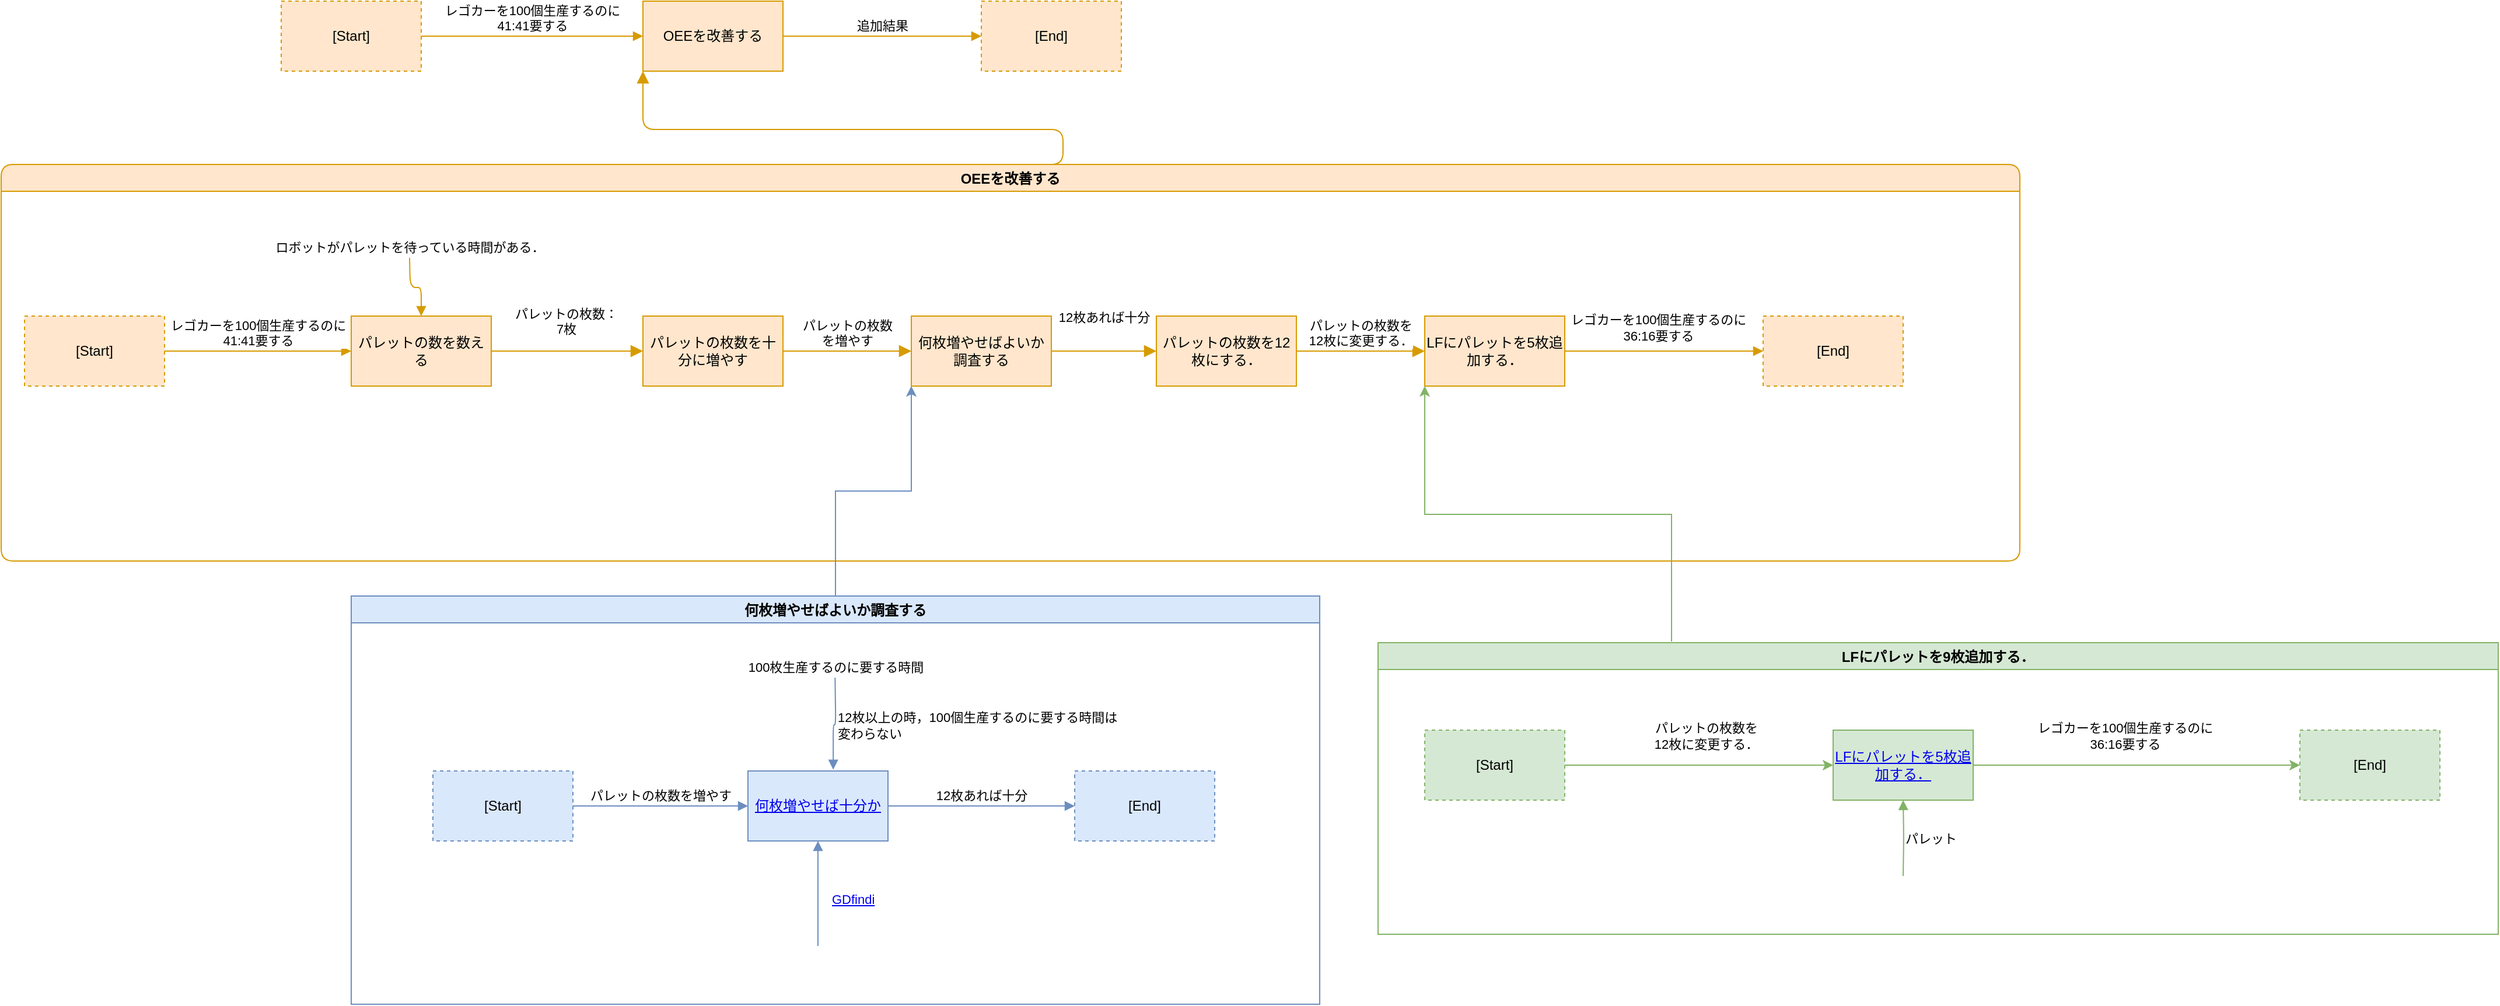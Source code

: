 <mxfile version="13.6.2"><diagram id="0FeBkGhMb_AyW_3a-J35" name="Page-1"><mxGraphModel dx="2550" dy="663" grid="1" gridSize="10" guides="1" tooltips="1" connect="1" arrows="1" fold="1" page="1" pageScale="1" pageWidth="827" pageHeight="1169" math="0" shadow="0"><root><mxCell id="0"/><mxCell id="1" parent="0"/><mxCell id="3yRVkdb-NrFRVzSZ9JEI-1" value="OEEを改善する" style="rounded=0;whiteSpace=wrap;html=1;pd3layer=topic;pd3type=action;fillColor=#ffe6cc;strokeColor=#d79b00;" parent="1" vertex="1"><mxGeometry x="110" y="110" width="120" height="60" as="geometry"/></mxCell><mxCell id="3yRVkdb-NrFRVzSZ9JEI-8" value="[Start]" style="rounded=0;whiteSpace=wrap;html=1;dashed=1;pd3layer=topic;pd3type=action;pd3action=start;fillColor=#ffe6cc;strokeColor=#d79b00;" parent="1" vertex="1"><mxGeometry x="-200" y="110" width="120" height="60" as="geometry"/></mxCell><mxCell id="3yRVkdb-NrFRVzSZ9JEI-10" value="[End]" style="rounded=0;whiteSpace=wrap;html=1;dashed=1;pd3layer=topic;fillColor=#ffe6cc;pd3type=action;pd3action=end;strokeColor=#d79b00;" parent="1" vertex="1"><mxGeometry x="400" y="110" width="120" height="60" as="geometry"/></mxCell><mxCell id="3yRVkdb-NrFRVzSZ9JEI-11" value="OEEを改善する" style="swimlane;rounded=1;pd3type=container;containertype=ecpd3layer=topic;fillColor=#ffe6cc;strokeColor=#d79b00;" parent="1" vertex="1"><mxGeometry x="-440" y="250" width="1730" height="340" as="geometry"/></mxCell><mxCell id="3yRVkdb-NrFRVzSZ9JEI-35" value="パレットの数を数える" style="rounded=0;whiteSpace=wrap;html=1;pd3layer=topic;pd3type=action;pd3action=ECDC;fillColor=#ffe6cc;strokeColor=#d79b00;" parent="3yRVkdb-NrFRVzSZ9JEI-11" vertex="1"><mxGeometry x="300" y="130" width="120" height="60" as="geometry"/></mxCell><mxCell id="3yRVkdb-NrFRVzSZ9JEI-36" value="パレットの枚数を十分に増やす" style="rounded=0;whiteSpace=wrap;html=1;pd3layer=topic;pd3type=action;pd3action=ECIA;fillColor=#ffe6cc;strokeColor=#d79b00;" parent="3yRVkdb-NrFRVzSZ9JEI-11" vertex="1"><mxGeometry x="550" y="130" width="120" height="60" as="geometry"/></mxCell><mxCell id="3yRVkdb-NrFRVzSZ9JEI-37" value="何枚増やせばよいか調査する" style="rounded=0;whiteSpace=wrap;html=1;pd3layer=topic;pd3type=action;pd3action=ECEV;fillColor=#ffe6cc;strokeColor=#d79b00;" parent="3yRVkdb-NrFRVzSZ9JEI-11" vertex="1"><mxGeometry x="780" y="130" width="120" height="60" as="geometry"/></mxCell><mxCell id="3yRVkdb-NrFRVzSZ9JEI-38" value="パレットの枚数を12枚にする．" style="rounded=0;whiteSpace=wrap;html=1;pd3layer=topic;pd3type=action;pd3action=ECD;fillColor=#ffe6cc;strokeColor=#d79b00;" parent="3yRVkdb-NrFRVzSZ9JEI-11" vertex="1"><mxGeometry x="990" y="130" width="120" height="60" as="geometry"/></mxCell><mxCell id="3yRVkdb-NrFRVzSZ9JEI-39" value="LFにパレットを5枚追加する．" style="rounded=0;whiteSpace=wrap;html=1;pd3layer=topic;pd3type=action;pd3action=ECEX;fillColor=#ffe6cc;strokeColor=#d79b00;" parent="3yRVkdb-NrFRVzSZ9JEI-11" vertex="1"><mxGeometry x="1220" y="130" width="120" height="60" as="geometry"/></mxCell><mxCell id="3yRVkdb-NrFRVzSZ9JEI-40" value="レゴカーを100個生産するのに&lt;br&gt;41:41要する" style="html=1;verticalAlign=bottom;endArrow=block;entryX=0;entryY=0.5;pd3layer=topic;pd3type=arrow;fillColor=#ffe6cc;strokeColor=#d79b00;exitX=1;exitY=0.5;exitDx=0;exitDy=0;" parent="3yRVkdb-NrFRVzSZ9JEI-11" source="3yRVkdb-NrFRVzSZ9JEI-49" target="3yRVkdb-NrFRVzSZ9JEI-35" edge="1"><mxGeometry relative="1" as="geometry"><mxPoint x="240" y="160" as="sourcePoint"/><mxPoint x="290" y="160" as="targetPoint"/></mxGeometry></mxCell><mxCell id="3yRVkdb-NrFRVzSZ9JEI-41" value="パレットの枚数：&lt;br&gt;7枚" style="html=1;verticalAlign=bottom;endArrow=block;endSize=8;entryX=0;entryY=0.5;exitX=1;exitY=0.5;pd3layer=topic;pd3type=arrow;fillColor=#ffe6cc;strokeColor=#d79b00;" parent="3yRVkdb-NrFRVzSZ9JEI-11" source="3yRVkdb-NrFRVzSZ9JEI-35" target="3yRVkdb-NrFRVzSZ9JEI-36" edge="1"><mxGeometry y="10" relative="1" as="geometry"><mxPoint x="410" y="160" as="sourcePoint"/><mxPoint x="480" y="160" as="targetPoint"/><mxPoint x="-1" as="offset"/></mxGeometry></mxCell><mxCell id="3yRVkdb-NrFRVzSZ9JEI-42" value="パレットの枚数&lt;br&gt;を増やす" style="html=1;verticalAlign=bottom;endArrow=block;endSize=8;entryX=0;entryY=0.5;exitX=1;exitY=0.5;pd3layer=topic;pd3type=arrow;fillColor=#ffe6cc;strokeColor=#d79b00;" parent="3yRVkdb-NrFRVzSZ9JEI-11" source="3yRVkdb-NrFRVzSZ9JEI-36" target="3yRVkdb-NrFRVzSZ9JEI-37" edge="1"><mxGeometry relative="1" as="geometry"><mxPoint x="600" y="160" as="sourcePoint"/><mxPoint x="670" y="160" as="targetPoint"/></mxGeometry></mxCell><mxCell id="3yRVkdb-NrFRVzSZ9JEI-43" value="12枚あれば十分" style="html=1;verticalAlign=bottom;endArrow=block;endSize=8;entryX=0;entryY=0.5;exitX=1;exitY=0.5;pd3layer=topic;pd3type=arrow;fillColor=#ffe6cc;strokeColor=#d79b00;" parent="3yRVkdb-NrFRVzSZ9JEI-11" source="3yRVkdb-NrFRVzSZ9JEI-37" target="3yRVkdb-NrFRVzSZ9JEI-38" edge="1"><mxGeometry y="20" relative="1" as="geometry"><mxPoint x="790" y="160" as="sourcePoint"/><mxPoint x="860" y="160" as="targetPoint"/><mxPoint as="offset"/></mxGeometry></mxCell><mxCell id="3yRVkdb-NrFRVzSZ9JEI-44" value="パレットの枚数を&lt;br&gt;12枚に変更する．" style="html=1;verticalAlign=bottom;endArrow=block;endSize=8;entryX=0;entryY=0.5;exitX=1;exitY=0.5;pd3layer=topic;pd3type=arrow;fillColor=#ffe6cc;strokeColor=#d79b00;" parent="3yRVkdb-NrFRVzSZ9JEI-11" source="3yRVkdb-NrFRVzSZ9JEI-38" target="3yRVkdb-NrFRVzSZ9JEI-39" edge="1"><mxGeometry relative="1" as="geometry"><mxPoint x="980" y="160" as="sourcePoint"/><mxPoint x="1050" y="160" as="targetPoint"/></mxGeometry></mxCell><mxCell id="3yRVkdb-NrFRVzSZ9JEI-46" value="ロボットがパレットを待っている時間がある．" style="endArrow=block;endFill=1;html=1;edgeStyle=orthogonalEdgeStyle;align=center;verticalAlign=bottom;pd3layer=topic;pd3type=arrow;fillColor=#ffe6cc;strokeColor=#d79b00;entryX=0.5;entryY=0;entryDx=0;entryDy=0;" parent="3yRVkdb-NrFRVzSZ9JEI-11" target="3yRVkdb-NrFRVzSZ9JEI-35" edge="1"><mxGeometry x="-1" relative="1" as="geometry"><mxPoint x="350" y="80" as="sourcePoint"/><mxPoint x="340" y="110" as="targetPoint"/></mxGeometry></mxCell><mxCell id="3yRVkdb-NrFRVzSZ9JEI-49" value="[Start]" style="rounded=0;whiteSpace=wrap;html=1;dashed=1;pd3layer=topic;pd3type=action;pd3action=start;fillColor=#ffe6cc;strokeColor=#d79b00;" parent="3yRVkdb-NrFRVzSZ9JEI-11" vertex="1"><mxGeometry x="20" y="130" width="120" height="60" as="geometry"/></mxCell><mxCell id="3yRVkdb-NrFRVzSZ9JEI-50" value="[End]" style="rounded=0;whiteSpace=wrap;html=1;dashed=1;pd3layer=topic;fillColor=#ffe6cc;pd3type=action;pd3action=end;strokeColor=#d79b00;" parent="3yRVkdb-NrFRVzSZ9JEI-11" vertex="1"><mxGeometry x="1510" y="130" width="120" height="60" as="geometry"/></mxCell><mxCell id="3yRVkdb-NrFRVzSZ9JEI-55" value="" style="html=1;verticalAlign=bottom;endArrow=block;pd3layer=topic;pd3type=arrow;fillColor=#ffe6cc;strokeColor=#d79b00;exitX=1;exitY=0.5;exitDx=0;exitDy=0;entryX=0;entryY=0.5;entryDx=0;entryDy=0;" parent="3yRVkdb-NrFRVzSZ9JEI-11" source="3yRVkdb-NrFRVzSZ9JEI-39" target="3yRVkdb-NrFRVzSZ9JEI-50" edge="1"><mxGeometry width="80" relative="1" as="geometry"><mxPoint x="1230" y="159.29" as="sourcePoint"/><mxPoint x="1310" y="159.29" as="targetPoint"/></mxGeometry></mxCell><mxCell id="3yRVkdb-NrFRVzSZ9JEI-81" value="レゴカーを100個生産するのに&lt;br&gt;36:16要する" style="edgeLabel;html=1;align=center;verticalAlign=middle;resizable=0;points=[];" parent="3yRVkdb-NrFRVzSZ9JEI-55" vertex="1" connectable="0"><mxGeometry x="-0.296" y="5" relative="1" as="geometry"><mxPoint x="20" y="-15" as="offset"/></mxGeometry></mxCell><mxCell id="3yRVkdb-NrFRVzSZ9JEI-12" value="" style="html=1;verticalAlign=bottom;endArrow=block;endSize=8;entryX=0;entryY=1;exitX=0.5;exitY=0;edgeStyle=orthogonalEdgeStyle;pd3type=arrow;pd3layer=topic;fillColor=#ffe6cc;strokeColor=#d79b00;entryDx=0;entryDy=0;" parent="1" source="3yRVkdb-NrFRVzSZ9JEI-11" target="3yRVkdb-NrFRVzSZ9JEI-1" edge="1"><mxGeometry x="-50" y="40" as="geometry"><mxPoint x="160" y="250" as="sourcePoint"/><mxPoint x="60" y="190" as="targetPoint"/><Array as="points"><mxPoint x="470" y="220"/><mxPoint x="110" y="220"/></Array></mxGeometry></mxCell><mxCell id="3yRVkdb-NrFRVzSZ9JEI-53" value="レゴカーを100個生産するのに&lt;br&gt;41:41要する" style="html=1;verticalAlign=bottom;endArrow=block;pd3layer=topic;pd3type=arrow;fillColor=#ffe6cc;strokeColor=#d79b00;exitX=1;exitY=0.5;exitDx=0;exitDy=0;" parent="1" source="3yRVkdb-NrFRVzSZ9JEI-8" target="3yRVkdb-NrFRVzSZ9JEI-1" edge="1"><mxGeometry width="80" relative="1" as="geometry"><mxPoint x="30" y="140" as="sourcePoint"/><mxPoint x="110" y="140" as="targetPoint"/></mxGeometry></mxCell><mxCell id="3yRVkdb-NrFRVzSZ9JEI-54" value="追加結果" style="html=1;verticalAlign=bottom;endArrow=block;pd3layer=topic;pd3type=arrow;fillColor=#ffe6cc;strokeColor=#d79b00;exitX=1;exitY=0.5;exitDx=0;exitDy=0;entryX=0;entryY=0.5;entryDx=0;entryDy=0;" parent="1" source="3yRVkdb-NrFRVzSZ9JEI-1" target="3yRVkdb-NrFRVzSZ9JEI-10" edge="1"><mxGeometry width="80" relative="1" as="geometry"><mxPoint x="280" y="139.29" as="sourcePoint"/><mxPoint x="360" y="139.29" as="targetPoint"/></mxGeometry></mxCell><mxCell id="3yRVkdb-NrFRVzSZ9JEI-57" style="edgeStyle=orthogonalEdgeStyle;rounded=0;orthogonalLoop=1;jettySize=auto;html=1;pd3layer=info;pd3type=arrow;fillColor=#dae8fc;strokeColor=#6c8ebf;entryX=0;entryY=1;entryDx=0;entryDy=0;" parent="1" source="3yRVkdb-NrFRVzSZ9JEI-56" target="3yRVkdb-NrFRVzSZ9JEI-37" edge="1"><mxGeometry relative="1" as="geometry"><mxPoint x="310" y="470" as="targetPoint"/></mxGeometry></mxCell><mxCell id="3yRVkdb-NrFRVzSZ9JEI-56" value="何枚増やせばよいか調査する" style="swimlane;pd3layer=info;pd3type=container;containertype=specialization;fillColor=#dae8fc;strokeColor=#6c8ebf;" parent="1" vertex="1"><mxGeometry x="-140" y="620" width="830" height="350" as="geometry"/></mxCell><mxCell id="3yRVkdb-NrFRVzSZ9JEI-61" value="[Start]" style="rounded=0;whiteSpace=wrap;html=1;dashed=1;pd3layer=info;pd3type=action;pd3action=start;fillColor=#dae8fc;strokeColor=#6c8ebf;" parent="3yRVkdb-NrFRVzSZ9JEI-56" vertex="1"><mxGeometry x="70" y="150" width="120" height="60" as="geometry"/></mxCell><mxCell id="3yRVkdb-NrFRVzSZ9JEI-62" value="&lt;a href=&quot;https://youtu.be/6ENdjgq2C0Q&quot;&gt;何枚増やせば十分か&lt;/a&gt;" style="rounded=0;whiteSpace=wrap;html=1;pd3layer=info;pd3type=action;fillColor=#dae8fc;strokeColor=#6c8ebf;" parent="3yRVkdb-NrFRVzSZ9JEI-56" vertex="1"><mxGeometry x="340" y="150" width="120" height="60" as="geometry"/></mxCell><mxCell id="3yRVkdb-NrFRVzSZ9JEI-63" value="[End]" style="rounded=0;whiteSpace=wrap;html=1;dashed=1;pd3layer=info;pd3type=action;pd3action=end;fillColor=#dae8fc;strokeColor=#6c8ebf;" parent="3yRVkdb-NrFRVzSZ9JEI-56" vertex="1"><mxGeometry x="620" y="150" width="120" height="60" as="geometry"/></mxCell><mxCell id="3yRVkdb-NrFRVzSZ9JEI-64" value="パレットの枚数を増やす" style="html=1;verticalAlign=bottom;endArrow=block;pd3layer=info;pd3type=arrow;fillColor=#dae8fc;strokeColor=#6c8ebf;exitX=1;exitY=0.5;exitDx=0;exitDy=0;entryX=0;entryY=0.5;entryDx=0;entryDy=0;" parent="3yRVkdb-NrFRVzSZ9JEI-56" source="3yRVkdb-NrFRVzSZ9JEI-61" target="3yRVkdb-NrFRVzSZ9JEI-62" edge="1"><mxGeometry width="80" relative="1" as="geometry"><mxPoint x="200" y="199.17" as="sourcePoint"/><mxPoint x="280" y="199.17" as="targetPoint"/></mxGeometry></mxCell><mxCell id="3yRVkdb-NrFRVzSZ9JEI-66" value="12枚あれば十分" style="html=1;verticalAlign=bottom;endArrow=block;pd3layer=info;pd3type=arrow;fillColor=#dae8fc;strokeColor=#6c8ebf;entryX=0;entryY=0.5;entryDx=0;entryDy=0;exitX=1;exitY=0.5;exitDx=0;exitDy=0;" parent="3yRVkdb-NrFRVzSZ9JEI-56" source="3yRVkdb-NrFRVzSZ9JEI-62" target="3yRVkdb-NrFRVzSZ9JEI-63" edge="1"><mxGeometry width="80" relative="1" as="geometry"><mxPoint x="410" y="200" as="sourcePoint"/><mxPoint x="530" y="199.17" as="targetPoint"/></mxGeometry></mxCell><mxCell id="3yRVkdb-NrFRVzSZ9JEI-71" value="&lt;a href=&quot;https://www.gdfindi.com/&quot;&gt;GDfindi&lt;/a&gt;" style="endArrow=block;endFill=1;html=1;edgeStyle=orthogonalEdgeStyle;align=left;verticalAlign=middle;pd3layer=info;pd3type=arrow;fillColor=#dae8fc;strokeColor=#6c8ebf;entryX=0.5;entryY=1;entryDx=0;entryDy=0;" parent="3yRVkdb-NrFRVzSZ9JEI-56" target="3yRVkdb-NrFRVzSZ9JEI-62" edge="1"><mxGeometry x="0.333" y="-22" relative="1" as="geometry"><mxPoint x="400" y="300" as="sourcePoint"/><mxPoint x="390" y="230" as="targetPoint"/><Array as="points"><mxPoint x="400" y="240"/><mxPoint x="400" y="240"/></Array><mxPoint x="-12" y="20" as="offset"/></mxGeometry></mxCell><mxCell id="3yRVkdb-NrFRVzSZ9JEI-67" value="100枚生産するのに要する時間" style="endArrow=block;endFill=1;html=1;edgeStyle=orthogonalEdgeStyle;align=center;verticalAlign=bottom;pd3layer=info;pd3type=arrow;fillColor=#dae8fc;strokeColor=#6c8ebf;entryX=0.609;entryY=-0.018;entryDx=0;entryDy=0;entryPerimeter=0;" parent="3yRVkdb-NrFRVzSZ9JEI-56" target="3yRVkdb-NrFRVzSZ9JEI-62" edge="1"><mxGeometry x="-1" relative="1" as="geometry"><mxPoint x="414.66" y="70" as="sourcePoint"/><mxPoint x="414.66" y="140" as="targetPoint"/></mxGeometry></mxCell><mxCell id="3yRVkdb-NrFRVzSZ9JEI-68" value="12枚以上の時，100個生産するのに要する時間は&lt;br&gt;変わらない" style="edgeLabel;resizable=0;html=1;align=left;verticalAlign=middle;" parent="3yRVkdb-NrFRVzSZ9JEI-67" connectable="0" vertex="1"><mxGeometry relative="1" as="geometry"/></mxCell><mxCell id="cZO2jh6B5Feuidx4mpvO-2" style="edgeStyle=orthogonalEdgeStyle;rounded=0;orthogonalLoop=1;jettySize=auto;html=1;pd3layer=phys;pd3type=arrow;fillColor=#d5e8d4;strokeColor=#82b366;entryX=0;entryY=1;entryDx=0;entryDy=0;exitX=0.262;exitY=-0.004;exitDx=0;exitDy=0;exitPerimeter=0;" edge="1" parent="1" source="3yRVkdb-NrFRVzSZ9JEI-58" target="3yRVkdb-NrFRVzSZ9JEI-39"><mxGeometry relative="1" as="geometry"/></mxCell><mxCell id="3yRVkdb-NrFRVzSZ9JEI-58" value="LFにパレットを9枚追加する．" style="swimlane;pd3layer=phys;pd3type=container;containertype=specialization;fillColor=#d5e8d4;strokeColor=#82b366;" parent="1" vertex="1"><mxGeometry x="740" y="660" width="960" height="250" as="geometry"/></mxCell><mxCell id="3yRVkdb-NrFRVzSZ9JEI-76" style="edgeStyle=orthogonalEdgeStyle;rounded=0;orthogonalLoop=1;jettySize=auto;html=1;pd3layer=phys;pd3type=arrow;fillColor=#d5e8d4;strokeColor=#82b366;entryX=0;entryY=0.5;entryDx=0;entryDy=0;" parent="3yRVkdb-NrFRVzSZ9JEI-58" source="3yRVkdb-NrFRVzSZ9JEI-73" target="3yRVkdb-NrFRVzSZ9JEI-75" edge="1"><mxGeometry relative="1" as="geometry"/></mxCell><mxCell id="3yRVkdb-NrFRVzSZ9JEI-79" value="パレットの枚数を&lt;br&gt;12枚に変更する．" style="edgeLabel;html=1;align=center;verticalAlign=middle;resizable=0;points=[];" parent="3yRVkdb-NrFRVzSZ9JEI-76" vertex="1" connectable="0"><mxGeometry x="0.181" y="2" relative="1" as="geometry"><mxPoint x="-15.29" y="-23" as="offset"/></mxGeometry></mxCell><mxCell id="3yRVkdb-NrFRVzSZ9JEI-73" value="[Start]" style="rounded=0;whiteSpace=wrap;html=1;dashed=1;pd3layer=phys;pd3type=action;pd3action=start;fillColor=#d5e8d4;strokeColor=#82b366;" parent="3yRVkdb-NrFRVzSZ9JEI-58" vertex="1"><mxGeometry x="40" y="75" width="120" height="60" as="geometry"/></mxCell><mxCell id="3yRVkdb-NrFRVzSZ9JEI-74" value="[End]" style="rounded=0;whiteSpace=wrap;html=1;dashed=1;pd3layer=phys;pd3type=action;pd3action=end;fillColor=#d5e8d4;strokeColor=#82b366;" parent="3yRVkdb-NrFRVzSZ9JEI-58" vertex="1"><mxGeometry x="790" y="75" width="120" height="60" as="geometry"/></mxCell><mxCell id="3yRVkdb-NrFRVzSZ9JEI-77" style="edgeStyle=orthogonalEdgeStyle;rounded=0;orthogonalLoop=1;jettySize=auto;html=1;pd3layer=phys;pd3type=arrow;fillColor=#d5e8d4;strokeColor=#82b366;entryX=0;entryY=0.5;entryDx=0;entryDy=0;" parent="3yRVkdb-NrFRVzSZ9JEI-58" source="3yRVkdb-NrFRVzSZ9JEI-75" target="3yRVkdb-NrFRVzSZ9JEI-74" edge="1"><mxGeometry relative="1" as="geometry"/></mxCell><mxCell id="3yRVkdb-NrFRVzSZ9JEI-80" value="レゴカーを100個生産するのに&lt;br&gt;36:16要する" style="edgeLabel;html=1;align=center;verticalAlign=middle;resizable=0;points=[];" parent="3yRVkdb-NrFRVzSZ9JEI-77" vertex="1" connectable="0"><mxGeometry x="-0.125" y="3" relative="1" as="geometry"><mxPoint x="7" y="-22" as="offset"/></mxGeometry></mxCell><mxCell id="3yRVkdb-NrFRVzSZ9JEI-75" value="&lt;a href=&quot;https://youtu.be/Z0vOk-LAtAc&quot;&gt;LFにパレットを5枚追加する．&lt;/a&gt;" style="rounded=0;whiteSpace=wrap;html=1;pd3layer=phys;pd3type=action;fillColor=#d5e8d4;strokeColor=#82b366;" parent="3yRVkdb-NrFRVzSZ9JEI-58" vertex="1"><mxGeometry x="390" y="75" width="120" height="60" as="geometry"/></mxCell><mxCell id="cZO2jh6B5Feuidx4mpvO-4" value="パレット" style="endArrow=block;endFill=1;html=1;edgeStyle=orthogonalEdgeStyle;align=left;verticalAlign=middle;pd3layer=phys;pd3type=arrow;fillColor=#d5e8d4;strokeColor=#82b366;entryX=0.5;entryY=1;entryDx=0;entryDy=0;" edge="1" parent="3yRVkdb-NrFRVzSZ9JEI-58" target="3yRVkdb-NrFRVzSZ9JEI-75"><mxGeometry relative="1" as="geometry"><mxPoint x="450" y="200" as="sourcePoint"/><mxPoint x="449.66" y="150" as="targetPoint"/></mxGeometry></mxCell></root></mxGraphModel></diagram></mxfile>